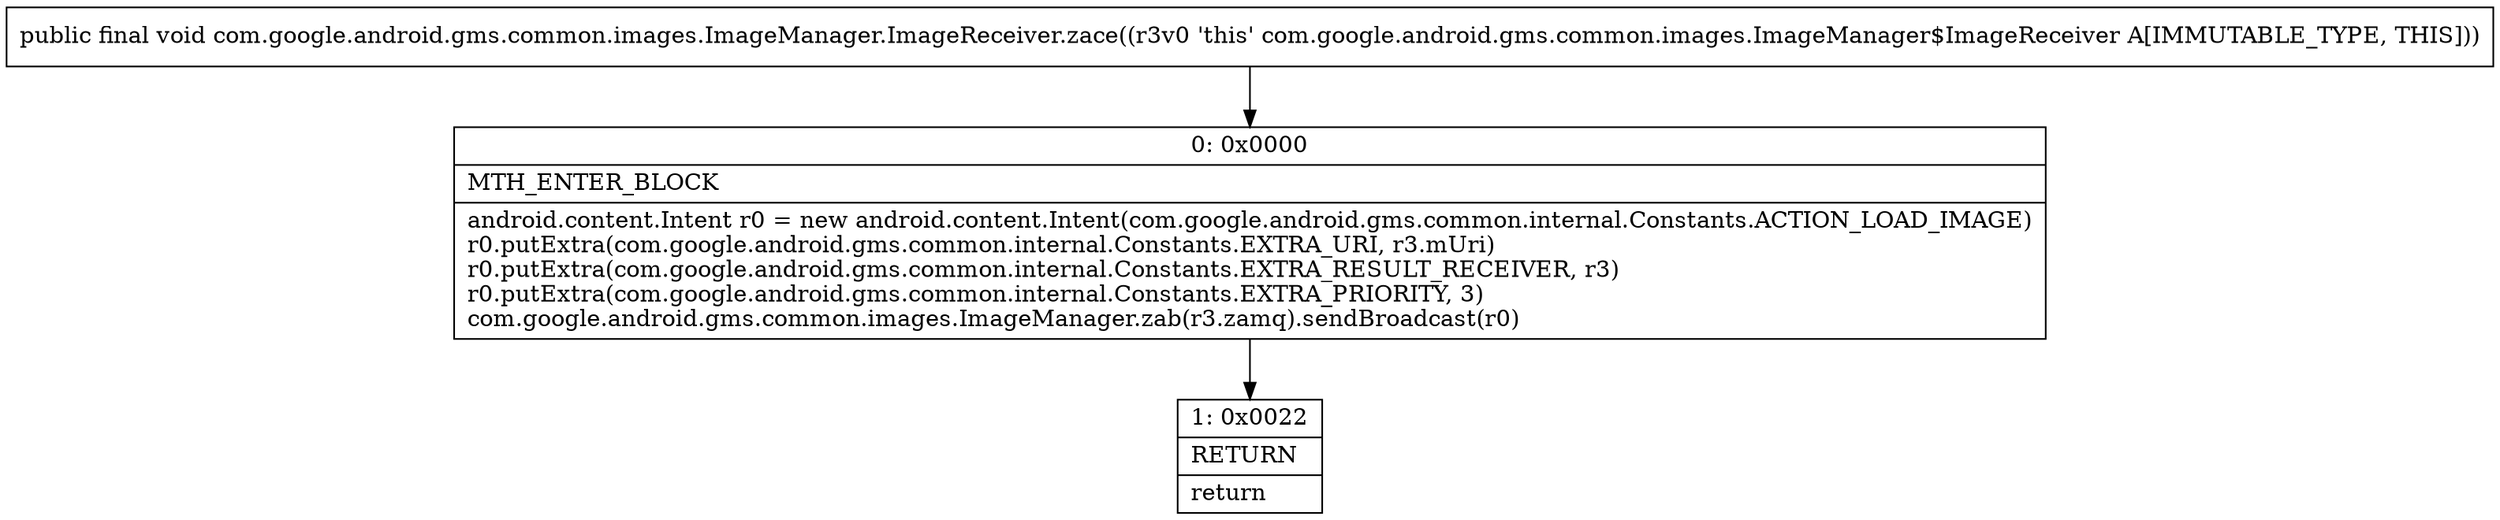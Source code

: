 digraph "CFG forcom.google.android.gms.common.images.ImageManager.ImageReceiver.zace()V" {
Node_0 [shape=record,label="{0\:\ 0x0000|MTH_ENTER_BLOCK\l|android.content.Intent r0 = new android.content.Intent(com.google.android.gms.common.internal.Constants.ACTION_LOAD_IMAGE)\lr0.putExtra(com.google.android.gms.common.internal.Constants.EXTRA_URI, r3.mUri)\lr0.putExtra(com.google.android.gms.common.internal.Constants.EXTRA_RESULT_RECEIVER, r3)\lr0.putExtra(com.google.android.gms.common.internal.Constants.EXTRA_PRIORITY, 3)\lcom.google.android.gms.common.images.ImageManager.zab(r3.zamq).sendBroadcast(r0)\l}"];
Node_1 [shape=record,label="{1\:\ 0x0022|RETURN\l|return\l}"];
MethodNode[shape=record,label="{public final void com.google.android.gms.common.images.ImageManager.ImageReceiver.zace((r3v0 'this' com.google.android.gms.common.images.ImageManager$ImageReceiver A[IMMUTABLE_TYPE, THIS])) }"];
MethodNode -> Node_0;
Node_0 -> Node_1;
}

